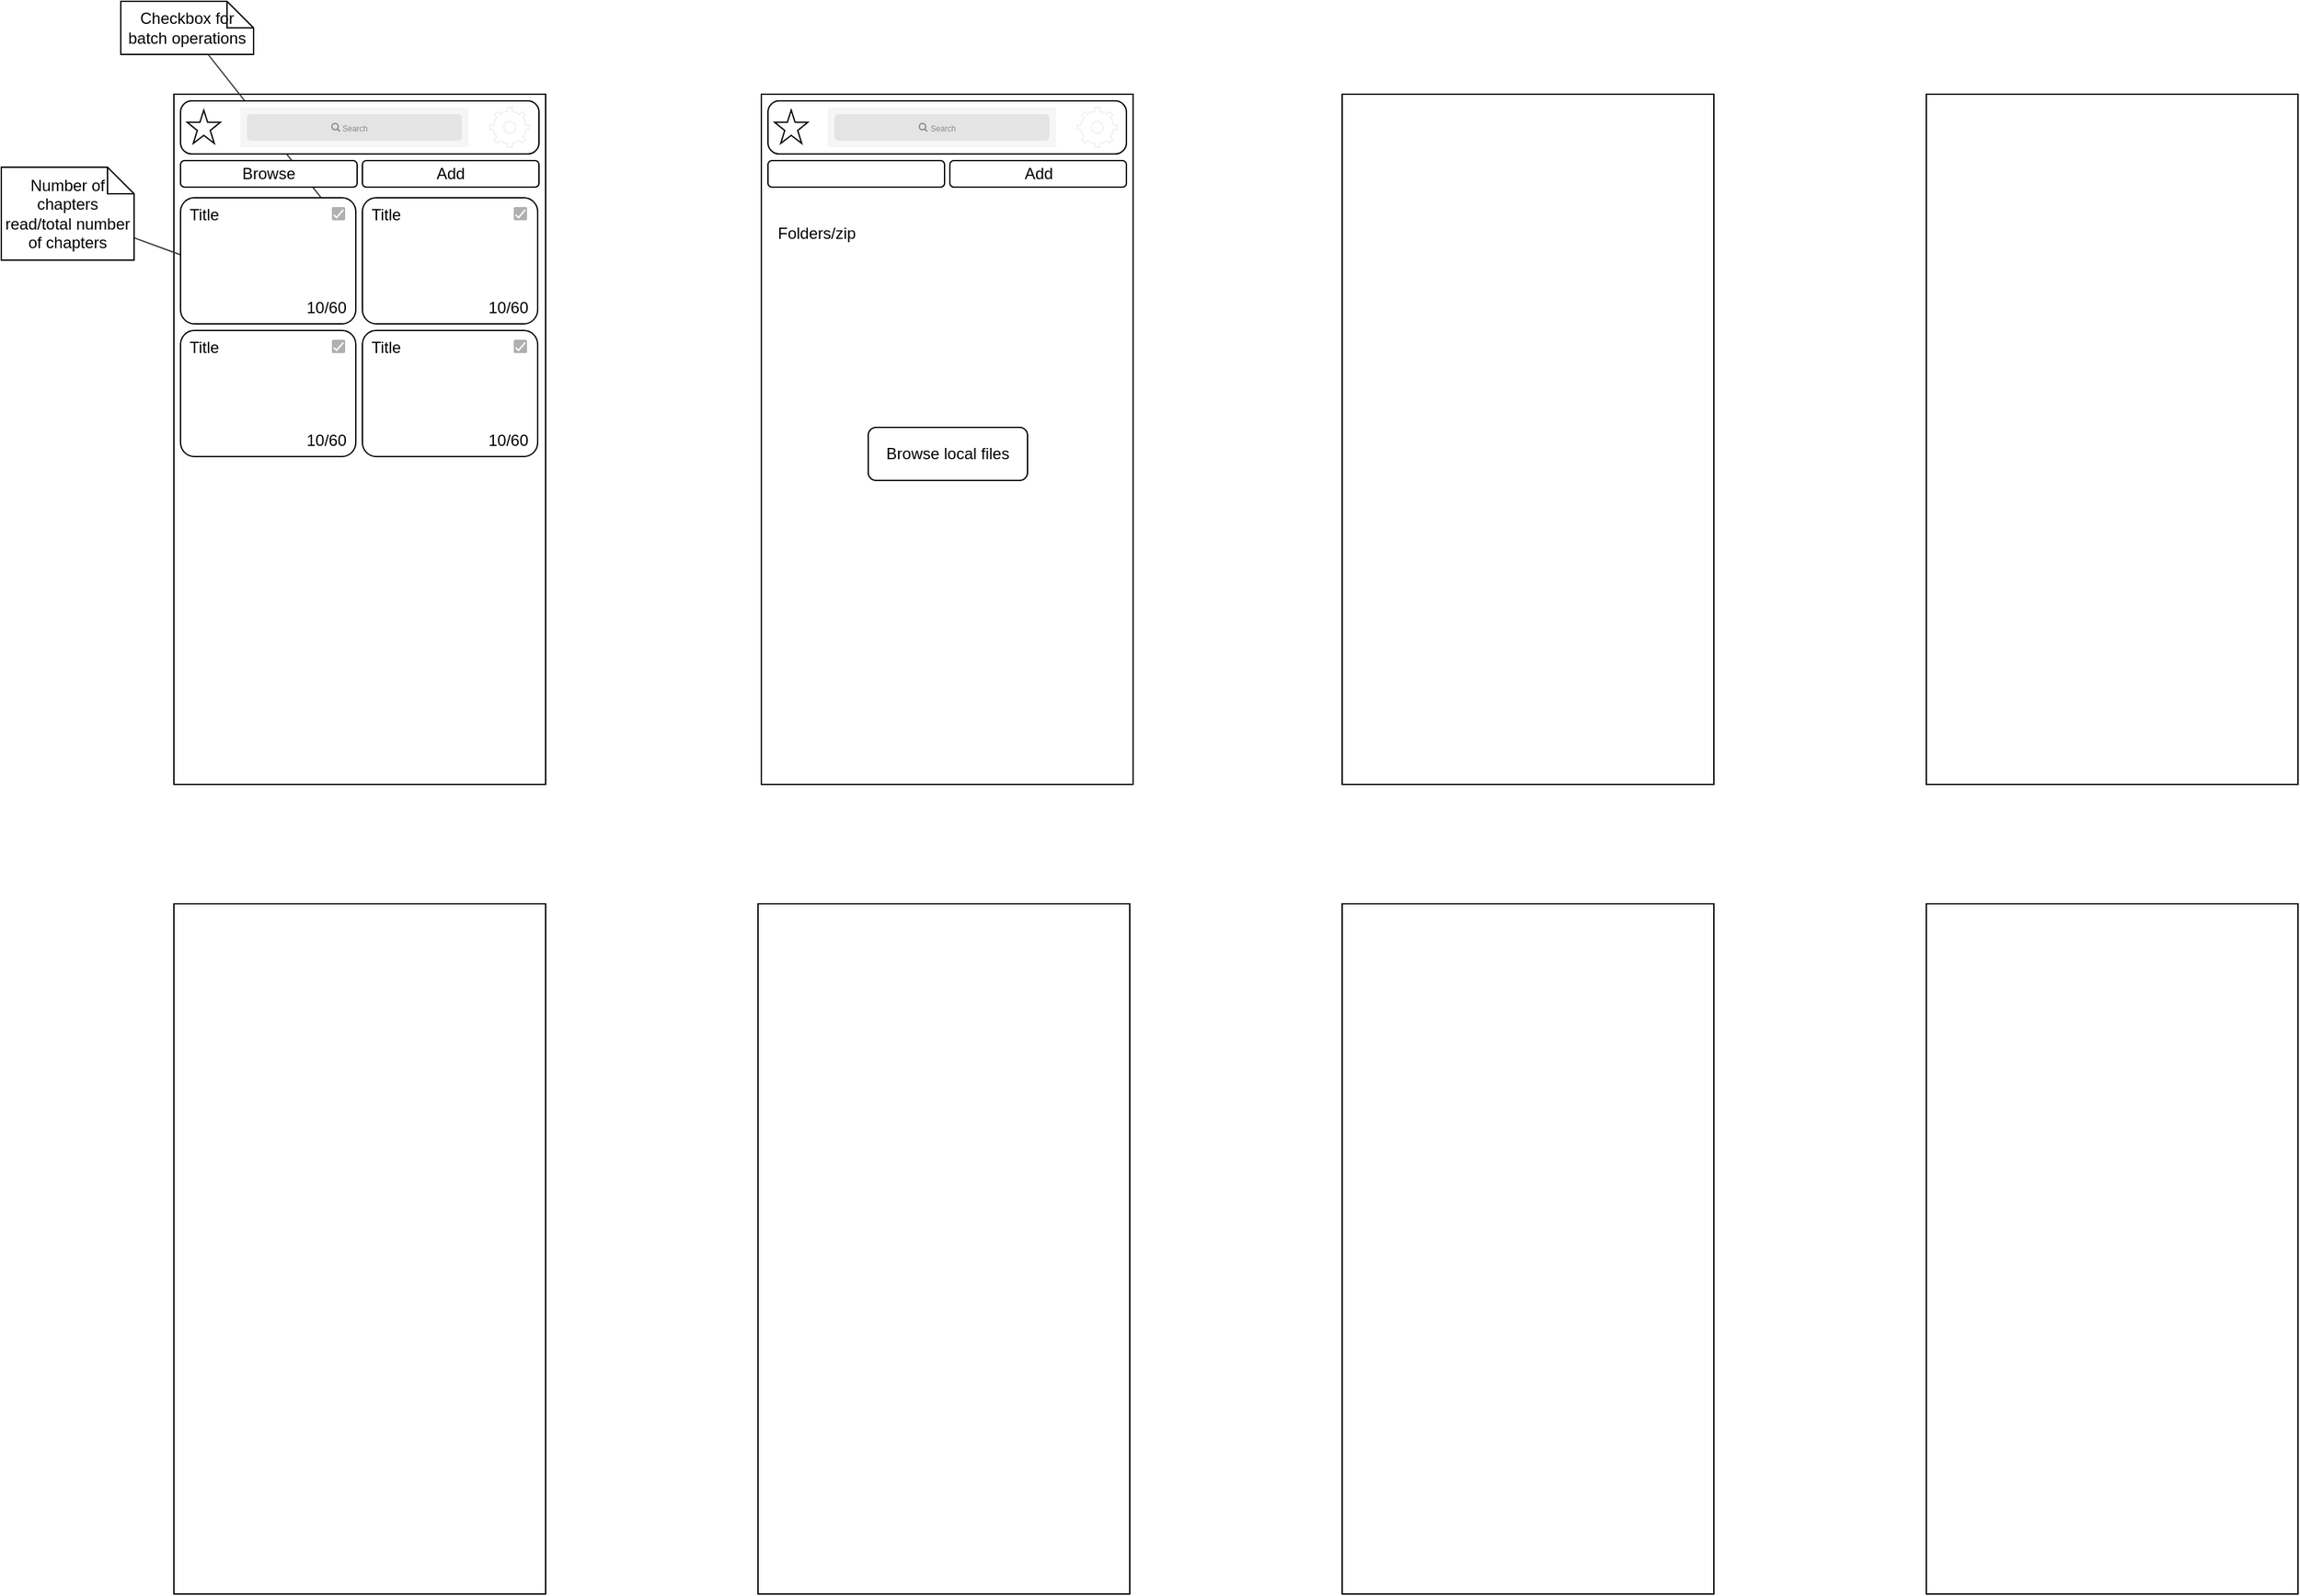 <mxfile version="28.1.2">
  <diagram name="Page-1" id="IpJvTN00LzoRxAs0ot-t">
    <mxGraphModel dx="2266" dy="1486" grid="1" gridSize="10" guides="1" tooltips="1" connect="1" arrows="1" fold="1" page="1" pageScale="1" pageWidth="1169" pageHeight="827" math="0" shadow="0">
      <root>
        <mxCell id="0" />
        <mxCell id="1" parent="0" />
        <mxCell id="v3V-oEr4H8_PKiuuDlW3-1" value="" style="rounded=0;whiteSpace=wrap;html=1;movable=0;resizable=0;rotatable=0;deletable=0;editable=0;locked=1;connectable=0;" vertex="1" parent="1">
          <mxGeometry x="80" y="40" width="280" height="520" as="geometry" />
        </mxCell>
        <mxCell id="v3V-oEr4H8_PKiuuDlW3-3" value="" style="rounded=0;whiteSpace=wrap;html=1;movable=0;resizable=0;rotatable=0;deletable=0;editable=0;locked=1;connectable=0;" vertex="1" parent="1">
          <mxGeometry x="80" y="650" width="280" height="520" as="geometry" />
        </mxCell>
        <mxCell id="v3V-oEr4H8_PKiuuDlW3-4" value="" style="rounded=0;whiteSpace=wrap;html=1;movable=0;resizable=0;rotatable=0;deletable=0;editable=0;locked=1;connectable=0;" vertex="1" parent="1">
          <mxGeometry x="520" y="650" width="280" height="520" as="geometry" />
        </mxCell>
        <mxCell id="v3V-oEr4H8_PKiuuDlW3-5" value="" style="rounded=0;whiteSpace=wrap;html=1;movable=0;resizable=0;rotatable=0;deletable=0;editable=0;locked=1;connectable=0;" vertex="1" parent="1">
          <mxGeometry x="960" y="40" width="280" height="520" as="geometry" />
        </mxCell>
        <mxCell id="v3V-oEr4H8_PKiuuDlW3-6" value="" style="rounded=0;whiteSpace=wrap;html=1;movable=0;resizable=0;rotatable=0;deletable=0;editable=0;locked=1;connectable=0;" vertex="1" parent="1">
          <mxGeometry x="1400" y="40" width="280" height="520" as="geometry" />
        </mxCell>
        <mxCell id="v3V-oEr4H8_PKiuuDlW3-7" value="" style="rounded=0;whiteSpace=wrap;html=1;movable=0;resizable=0;rotatable=0;deletable=0;editable=0;locked=1;connectable=0;" vertex="1" parent="1">
          <mxGeometry x="960" y="650" width="280" height="520" as="geometry" />
        </mxCell>
        <mxCell id="v3V-oEr4H8_PKiuuDlW3-8" value="" style="rounded=0;whiteSpace=wrap;html=1;movable=0;resizable=0;rotatable=0;deletable=0;editable=0;locked=1;connectable=0;" vertex="1" parent="1">
          <mxGeometry x="1400" y="650" width="280" height="520" as="geometry" />
        </mxCell>
        <mxCell id="v3V-oEr4H8_PKiuuDlW3-24" style="rounded=0;orthogonalLoop=1;jettySize=auto;html=1;endArrow=none;endFill=0;strokeColor=#3A3A3A;" edge="1" parent="1" source="v3V-oEr4H8_PKiuuDlW3-23" target="v3V-oEr4H8_PKiuuDlW3-22">
          <mxGeometry relative="1" as="geometry" />
        </mxCell>
        <mxCell id="v3V-oEr4H8_PKiuuDlW3-23" value="Number of chapters read/total number of chapters" style="shape=note;size=20;whiteSpace=wrap;html=1;" vertex="1" parent="1">
          <mxGeometry x="-50" y="95" width="100" height="70" as="geometry" />
        </mxCell>
        <mxCell id="v3V-oEr4H8_PKiuuDlW3-28" value="Checkbox for batch operations" style="shape=note;size=20;whiteSpace=wrap;html=1;" vertex="1" parent="1">
          <mxGeometry x="40" y="-30" width="100" height="40" as="geometry" />
        </mxCell>
        <mxCell id="v3V-oEr4H8_PKiuuDlW3-29" style="rounded=0;orthogonalLoop=1;jettySize=auto;html=1;entryX=0.4;entryY=0.832;entryDx=0;entryDy=0;entryPerimeter=0;strokeColor=#3A3A3A;align=center;verticalAlign=middle;fontFamily=Helvetica;fontSize=11;fontColor=default;labelBackgroundColor=default;endArrow=none;endFill=0;" edge="1" parent="1" source="v3V-oEr4H8_PKiuuDlW3-28" target="v3V-oEr4H8_PKiuuDlW3-27">
          <mxGeometry relative="1" as="geometry" />
        </mxCell>
        <mxCell id="v3V-oEr4H8_PKiuuDlW3-30" value="" style="group" vertex="1" connectable="0" parent="1">
          <mxGeometry x="73" y="116" width="152" height="101" as="geometry" />
        </mxCell>
        <mxCell id="v3V-oEr4H8_PKiuuDlW3-10" value="" style="rounded=1;whiteSpace=wrap;html=1;strokeColor=default;align=center;verticalAlign=middle;arcSize=11;fontFamily=Helvetica;fontSize=12;fontColor=default;fillColor=default;" vertex="1" parent="v3V-oEr4H8_PKiuuDlW3-30">
          <mxGeometry x="12" y="2" width="132" height="95" as="geometry" />
        </mxCell>
        <mxCell id="v3V-oEr4H8_PKiuuDlW3-20" value="Title" style="text;html=1;align=center;verticalAlign=middle;whiteSpace=wrap;rounded=0;" vertex="1" parent="v3V-oEr4H8_PKiuuDlW3-30">
          <mxGeometry width="60" height="30" as="geometry" />
        </mxCell>
        <mxCell id="v3V-oEr4H8_PKiuuDlW3-22" value="10/60" style="text;html=1;align=center;verticalAlign=middle;whiteSpace=wrap;rounded=0;" vertex="1" parent="v3V-oEr4H8_PKiuuDlW3-30">
          <mxGeometry x="92" y="70" width="60" height="30" as="geometry" />
        </mxCell>
        <mxCell id="v3V-oEr4H8_PKiuuDlW3-27" value="" style="dashed=0;labelPosition=right;align=left;shape=mxgraph.gmdl.checkbox;strokeColor=none;fillColor=#B0B0B0;strokeWidth=2;aspect=fixed;sketch=0;html=1;" vertex="1" parent="v3V-oEr4H8_PKiuuDlW3-30">
          <mxGeometry x="126" y="9" width="10" height="10" as="geometry" />
        </mxCell>
        <mxCell id="v3V-oEr4H8_PKiuuDlW3-40" value="" style="group" vertex="1" connectable="0" parent="1">
          <mxGeometry x="85" y="45" width="270" height="65" as="geometry" />
        </mxCell>
        <mxCell id="v3V-oEr4H8_PKiuuDlW3-19" value="" style="group;rounded=1;glass=0;arcSize=24;" vertex="1" connectable="0" parent="v3V-oEr4H8_PKiuuDlW3-40">
          <mxGeometry width="270" height="40" as="geometry" />
        </mxCell>
        <mxCell id="v3V-oEr4H8_PKiuuDlW3-12" value="" style="rounded=1;whiteSpace=wrap;html=1;arcSize=21;" vertex="1" parent="v3V-oEr4H8_PKiuuDlW3-19">
          <mxGeometry width="270" height="40" as="geometry" />
        </mxCell>
        <mxCell id="v3V-oEr4H8_PKiuuDlW3-14" value="" style="verticalLabelPosition=bottom;verticalAlign=top;html=1;shape=mxgraph.basic.star" vertex="1" parent="v3V-oEr4H8_PKiuuDlW3-19">
          <mxGeometry x="5" y="7" width="25" height="25" as="geometry" />
        </mxCell>
        <mxCell id="v3V-oEr4H8_PKiuuDlW3-15" value="" style="shape=rect;fillColor=#F6F6F6;strokeColor=none;" vertex="1" parent="v3V-oEr4H8_PKiuuDlW3-19">
          <mxGeometry x="45" y="5" width="172" height="30" as="geometry" />
        </mxCell>
        <mxCell id="v3V-oEr4H8_PKiuuDlW3-16" value="" style="html=1;strokeWidth=1;shadow=0;dashed=0;shape=mxgraph.ios7ui.marginRect;rx=3;ry=3;rectMargin=5;fillColor=#E4E4E4;strokeColor=none;" vertex="1" parent="v3V-oEr4H8_PKiuuDlW3-15">
          <mxGeometry width="172" height="30" as="geometry" />
        </mxCell>
        <mxCell id="v3V-oEr4H8_PKiuuDlW3-17" value="Search" style="shape=mxgraph.ios7.icons.looking_glass;strokeColor=#878789;fillColor=none;fontColor=#878789;labelPosition=right;verticalLabelPosition=middle;align=left;verticalAlign=middle;fontSize=6;fontStyle=0;spacingTop=2;sketch=0;html=1;" vertex="1" parent="v3V-oEr4H8_PKiuuDlW3-15">
          <mxGeometry x="0.5" y="0.5" width="6" height="6" relative="1" as="geometry">
            <mxPoint x="-17" y="-3" as="offset" />
          </mxGeometry>
        </mxCell>
        <mxCell id="v3V-oEr4H8_PKiuuDlW3-18" value="" style="html=1;verticalLabelPosition=bottom;align=center;labelBackgroundColor=#ffffff;verticalAlign=top;strokeWidth=1;strokeColor=#F0F0F0;shadow=0;dashed=0;shape=mxgraph.ios7.icons.settings;" vertex="1" parent="v3V-oEr4H8_PKiuuDlW3-19">
          <mxGeometry x="233" y="5" width="30" height="30" as="geometry" />
        </mxCell>
        <mxCell id="v3V-oEr4H8_PKiuuDlW3-39" value="" style="group" vertex="1" connectable="0" parent="v3V-oEr4H8_PKiuuDlW3-40">
          <mxGeometry y="45" width="270" height="20" as="geometry" />
        </mxCell>
        <mxCell id="v3V-oEr4H8_PKiuuDlW3-35" value="&lt;font style=&quot;color: rgb(0, 0, 0);&quot;&gt;Browse&lt;/font&gt;" style="rounded=1;whiteSpace=wrap;html=1;gradientColor=none;fillColor=#FFFFFF;" vertex="1" parent="v3V-oEr4H8_PKiuuDlW3-39">
          <mxGeometry width="133" height="20" as="geometry" />
        </mxCell>
        <mxCell id="v3V-oEr4H8_PKiuuDlW3-38" value="Add" style="rounded=1;whiteSpace=wrap;html=1;" vertex="1" parent="v3V-oEr4H8_PKiuuDlW3-39">
          <mxGeometry x="137" width="133" height="20" as="geometry" />
        </mxCell>
        <mxCell id="v3V-oEr4H8_PKiuuDlW3-41" value="" style="group" vertex="1" connectable="0" parent="1">
          <mxGeometry x="210" y="116" width="152" height="101" as="geometry" />
        </mxCell>
        <mxCell id="v3V-oEr4H8_PKiuuDlW3-42" value="" style="rounded=1;whiteSpace=wrap;html=1;strokeColor=default;align=center;verticalAlign=middle;arcSize=11;fontFamily=Helvetica;fontSize=12;fontColor=default;fillColor=default;" vertex="1" parent="v3V-oEr4H8_PKiuuDlW3-41">
          <mxGeometry x="12" y="2" width="132" height="95" as="geometry" />
        </mxCell>
        <mxCell id="v3V-oEr4H8_PKiuuDlW3-43" value="Title" style="text;html=1;align=center;verticalAlign=middle;whiteSpace=wrap;rounded=0;" vertex="1" parent="v3V-oEr4H8_PKiuuDlW3-41">
          <mxGeometry width="60" height="30" as="geometry" />
        </mxCell>
        <mxCell id="v3V-oEr4H8_PKiuuDlW3-44" value="10/60" style="text;html=1;align=center;verticalAlign=middle;whiteSpace=wrap;rounded=0;" vertex="1" parent="v3V-oEr4H8_PKiuuDlW3-41">
          <mxGeometry x="92" y="70" width="60" height="30" as="geometry" />
        </mxCell>
        <mxCell id="v3V-oEr4H8_PKiuuDlW3-45" value="" style="dashed=0;labelPosition=right;align=left;shape=mxgraph.gmdl.checkbox;strokeColor=none;fillColor=#B0B0B0;strokeWidth=2;aspect=fixed;sketch=0;html=1;" vertex="1" parent="v3V-oEr4H8_PKiuuDlW3-41">
          <mxGeometry x="126" y="9" width="10" height="10" as="geometry" />
        </mxCell>
        <mxCell id="v3V-oEr4H8_PKiuuDlW3-66" value="" style="group" vertex="1" connectable="0" parent="1">
          <mxGeometry x="73" y="216" width="152" height="101" as="geometry" />
        </mxCell>
        <mxCell id="v3V-oEr4H8_PKiuuDlW3-67" value="" style="rounded=1;whiteSpace=wrap;html=1;strokeColor=default;align=center;verticalAlign=middle;arcSize=11;fontFamily=Helvetica;fontSize=12;fontColor=default;fillColor=default;" vertex="1" parent="v3V-oEr4H8_PKiuuDlW3-66">
          <mxGeometry x="12" y="2" width="132" height="95" as="geometry" />
        </mxCell>
        <mxCell id="v3V-oEr4H8_PKiuuDlW3-68" value="Title" style="text;html=1;align=center;verticalAlign=middle;whiteSpace=wrap;rounded=0;" vertex="1" parent="v3V-oEr4H8_PKiuuDlW3-66">
          <mxGeometry width="60" height="30" as="geometry" />
        </mxCell>
        <mxCell id="v3V-oEr4H8_PKiuuDlW3-69" value="10/60" style="text;html=1;align=center;verticalAlign=middle;whiteSpace=wrap;rounded=0;" vertex="1" parent="v3V-oEr4H8_PKiuuDlW3-66">
          <mxGeometry x="92" y="70" width="60" height="30" as="geometry" />
        </mxCell>
        <mxCell id="v3V-oEr4H8_PKiuuDlW3-70" value="" style="dashed=0;labelPosition=right;align=left;shape=mxgraph.gmdl.checkbox;strokeColor=none;fillColor=#B0B0B0;strokeWidth=2;aspect=fixed;sketch=0;html=1;" vertex="1" parent="v3V-oEr4H8_PKiuuDlW3-66">
          <mxGeometry x="126" y="9" width="10" height="10" as="geometry" />
        </mxCell>
        <mxCell id="v3V-oEr4H8_PKiuuDlW3-71" value="" style="group" vertex="1" connectable="0" parent="1">
          <mxGeometry x="210" y="216" width="152" height="101" as="geometry" />
        </mxCell>
        <mxCell id="v3V-oEr4H8_PKiuuDlW3-72" value="" style="rounded=1;whiteSpace=wrap;html=1;strokeColor=default;align=center;verticalAlign=middle;arcSize=11;fontFamily=Helvetica;fontSize=12;fontColor=default;fillColor=default;" vertex="1" parent="v3V-oEr4H8_PKiuuDlW3-71">
          <mxGeometry x="12" y="2" width="132" height="95" as="geometry" />
        </mxCell>
        <mxCell id="v3V-oEr4H8_PKiuuDlW3-73" value="Title" style="text;html=1;align=center;verticalAlign=middle;whiteSpace=wrap;rounded=0;" vertex="1" parent="v3V-oEr4H8_PKiuuDlW3-71">
          <mxGeometry width="60" height="30" as="geometry" />
        </mxCell>
        <mxCell id="v3V-oEr4H8_PKiuuDlW3-74" value="10/60" style="text;html=1;align=center;verticalAlign=middle;whiteSpace=wrap;rounded=0;" vertex="1" parent="v3V-oEr4H8_PKiuuDlW3-71">
          <mxGeometry x="92" y="70" width="60" height="30" as="geometry" />
        </mxCell>
        <mxCell id="v3V-oEr4H8_PKiuuDlW3-75" value="" style="dashed=0;labelPosition=right;align=left;shape=mxgraph.gmdl.checkbox;strokeColor=none;fillColor=#B0B0B0;strokeWidth=2;aspect=fixed;sketch=0;html=1;" vertex="1" parent="v3V-oEr4H8_PKiuuDlW3-71">
          <mxGeometry x="126" y="9" width="10" height="10" as="geometry" />
        </mxCell>
        <mxCell id="v3V-oEr4H8_PKiuuDlW3-87" value="" style="rounded=0;whiteSpace=wrap;html=1;movable=1;resizable=1;rotatable=1;deletable=1;editable=1;locked=0;connectable=1;" vertex="1" parent="1">
          <mxGeometry x="522.5" y="40" width="280" height="520" as="geometry" />
        </mxCell>
        <mxCell id="v3V-oEr4H8_PKiuuDlW3-93" value="" style="group" vertex="1" connectable="0" parent="1">
          <mxGeometry x="527.5" y="45" width="270" height="65" as="geometry" />
        </mxCell>
        <mxCell id="v3V-oEr4H8_PKiuuDlW3-94" value="" style="group;rounded=1;glass=0;arcSize=24;" vertex="1" connectable="0" parent="v3V-oEr4H8_PKiuuDlW3-93">
          <mxGeometry width="270" height="40" as="geometry" />
        </mxCell>
        <mxCell id="v3V-oEr4H8_PKiuuDlW3-95" value="" style="rounded=1;whiteSpace=wrap;html=1;arcSize=21;" vertex="1" parent="v3V-oEr4H8_PKiuuDlW3-94">
          <mxGeometry width="270" height="40" as="geometry" />
        </mxCell>
        <mxCell id="v3V-oEr4H8_PKiuuDlW3-96" value="" style="verticalLabelPosition=bottom;verticalAlign=top;html=1;shape=mxgraph.basic.star" vertex="1" parent="v3V-oEr4H8_PKiuuDlW3-94">
          <mxGeometry x="5" y="7" width="25" height="25" as="geometry" />
        </mxCell>
        <mxCell id="v3V-oEr4H8_PKiuuDlW3-97" value="" style="shape=rect;fillColor=#F6F6F6;strokeColor=none;" vertex="1" parent="v3V-oEr4H8_PKiuuDlW3-94">
          <mxGeometry x="45" y="5" width="172" height="30" as="geometry" />
        </mxCell>
        <mxCell id="v3V-oEr4H8_PKiuuDlW3-98" value="" style="html=1;strokeWidth=1;shadow=0;dashed=0;shape=mxgraph.ios7ui.marginRect;rx=3;ry=3;rectMargin=5;fillColor=#E4E4E4;strokeColor=none;" vertex="1" parent="v3V-oEr4H8_PKiuuDlW3-97">
          <mxGeometry width="172" height="30" as="geometry" />
        </mxCell>
        <mxCell id="v3V-oEr4H8_PKiuuDlW3-99" value="Search" style="shape=mxgraph.ios7.icons.looking_glass;strokeColor=#878789;fillColor=none;fontColor=#878789;labelPosition=right;verticalLabelPosition=middle;align=left;verticalAlign=middle;fontSize=6;fontStyle=0;spacingTop=2;sketch=0;html=1;" vertex="1" parent="v3V-oEr4H8_PKiuuDlW3-97">
          <mxGeometry x="0.5" y="0.5" width="6" height="6" relative="1" as="geometry">
            <mxPoint x="-17" y="-3" as="offset" />
          </mxGeometry>
        </mxCell>
        <mxCell id="v3V-oEr4H8_PKiuuDlW3-100" value="" style="html=1;verticalLabelPosition=bottom;align=center;labelBackgroundColor=#ffffff;verticalAlign=top;strokeWidth=1;strokeColor=#F0F0F0;shadow=0;dashed=0;shape=mxgraph.ios7.icons.settings;" vertex="1" parent="v3V-oEr4H8_PKiuuDlW3-94">
          <mxGeometry x="233" y="5" width="30" height="30" as="geometry" />
        </mxCell>
        <mxCell id="v3V-oEr4H8_PKiuuDlW3-101" value="" style="group" vertex="1" connectable="0" parent="v3V-oEr4H8_PKiuuDlW3-93">
          <mxGeometry y="45" width="270" height="20" as="geometry" />
        </mxCell>
        <mxCell id="v3V-oEr4H8_PKiuuDlW3-102" value="&lt;font style=&quot;color: rgb(255, 255, 255);&quot;&gt;Browse&lt;/font&gt;" style="rounded=1;whiteSpace=wrap;html=1;gradientColor=none;fillColor=default;" vertex="1" parent="v3V-oEr4H8_PKiuuDlW3-101">
          <mxGeometry width="133" height="20" as="geometry" />
        </mxCell>
        <mxCell id="v3V-oEr4H8_PKiuuDlW3-103" value="&lt;font style=&quot;color: rgb(0, 0, 0);&quot;&gt;Add&lt;/font&gt;" style="rounded=1;whiteSpace=wrap;html=1;fillColor=#FFFFFF;" vertex="1" parent="v3V-oEr4H8_PKiuuDlW3-101">
          <mxGeometry x="137" width="133" height="20" as="geometry" />
        </mxCell>
        <mxCell id="v3V-oEr4H8_PKiuuDlW3-119" value="Browse local files" style="rounded=1;whiteSpace=wrap;html=1;" vertex="1" parent="1">
          <mxGeometry x="603" y="291" width="120" height="40" as="geometry" />
        </mxCell>
        <mxCell id="v3V-oEr4H8_PKiuuDlW3-120" value="&lt;h1 style=&quot;margin-top: 0px;&quot;&gt;&lt;span style=&quot;background-color: transparent; color: light-dark(rgb(0, 0, 0), rgb(255, 255, 255)); font-size: 12px; font-weight: normal;&quot;&gt;Folders/zip&lt;/span&gt;&lt;/h1&gt;" style="text;html=1;whiteSpace=wrap;overflow=hidden;rounded=0;" vertex="1" parent="1">
          <mxGeometry x="533" y="120" width="180" height="60" as="geometry" />
        </mxCell>
      </root>
    </mxGraphModel>
  </diagram>
</mxfile>
